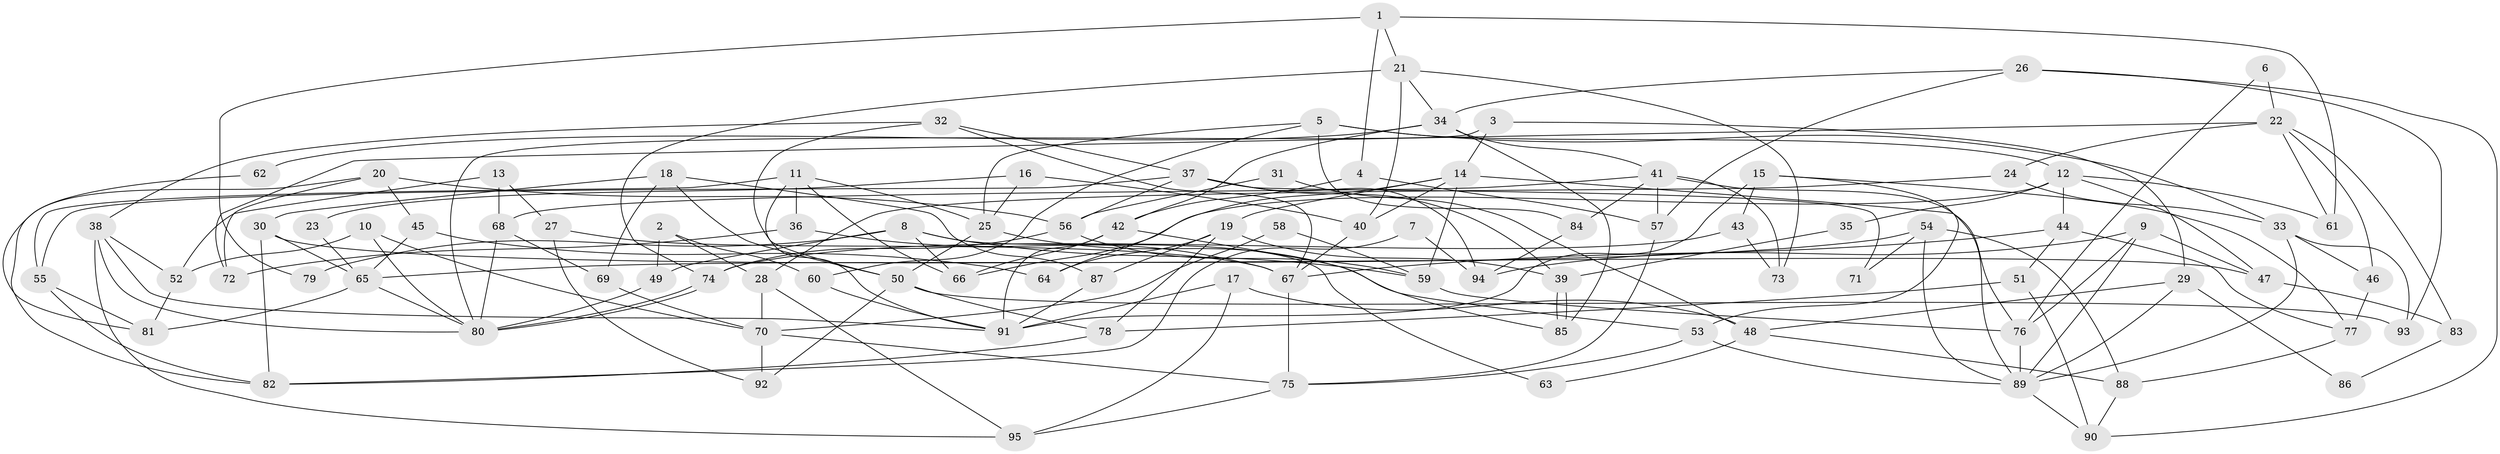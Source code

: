 // Generated by graph-tools (version 1.1) at 2025/15/03/09/25 04:15:16]
// undirected, 95 vertices, 190 edges
graph export_dot {
graph [start="1"]
  node [color=gray90,style=filled];
  1;
  2;
  3;
  4;
  5;
  6;
  7;
  8;
  9;
  10;
  11;
  12;
  13;
  14;
  15;
  16;
  17;
  18;
  19;
  20;
  21;
  22;
  23;
  24;
  25;
  26;
  27;
  28;
  29;
  30;
  31;
  32;
  33;
  34;
  35;
  36;
  37;
  38;
  39;
  40;
  41;
  42;
  43;
  44;
  45;
  46;
  47;
  48;
  49;
  50;
  51;
  52;
  53;
  54;
  55;
  56;
  57;
  58;
  59;
  60;
  61;
  62;
  63;
  64;
  65;
  66;
  67;
  68;
  69;
  70;
  71;
  72;
  73;
  74;
  75;
  76;
  77;
  78;
  79;
  80;
  81;
  82;
  83;
  84;
  85;
  86;
  87;
  88;
  89;
  90;
  91;
  92;
  93;
  94;
  95;
  1 -- 4;
  1 -- 21;
  1 -- 61;
  1 -- 79;
  2 -- 28;
  2 -- 60;
  2 -- 49;
  3 -- 29;
  3 -- 80;
  3 -- 14;
  4 -- 57;
  4 -- 42;
  5 -- 33;
  5 -- 25;
  5 -- 12;
  5 -- 60;
  5 -- 84;
  6 -- 22;
  6 -- 76;
  7 -- 94;
  7 -- 82;
  8 -- 59;
  8 -- 49;
  8 -- 63;
  8 -- 66;
  8 -- 79;
  9 -- 94;
  9 -- 89;
  9 -- 47;
  9 -- 76;
  10 -- 70;
  10 -- 80;
  10 -- 52;
  11 -- 25;
  11 -- 66;
  11 -- 36;
  11 -- 55;
  11 -- 91;
  12 -- 66;
  12 -- 35;
  12 -- 44;
  12 -- 47;
  12 -- 61;
  13 -- 27;
  13 -- 52;
  13 -- 68;
  14 -- 76;
  14 -- 19;
  14 -- 40;
  14 -- 59;
  14 -- 64;
  15 -- 77;
  15 -- 91;
  15 -- 43;
  15 -- 53;
  16 -- 40;
  16 -- 25;
  16 -- 23;
  17 -- 91;
  17 -- 95;
  17 -- 48;
  18 -- 87;
  18 -- 30;
  18 -- 50;
  18 -- 69;
  19 -- 39;
  19 -- 64;
  19 -- 78;
  19 -- 87;
  20 -- 45;
  20 -- 82;
  20 -- 56;
  20 -- 72;
  21 -- 40;
  21 -- 74;
  21 -- 34;
  21 -- 73;
  22 -- 61;
  22 -- 72;
  22 -- 24;
  22 -- 46;
  22 -- 83;
  23 -- 65;
  24 -- 33;
  24 -- 28;
  25 -- 53;
  25 -- 50;
  26 -- 93;
  26 -- 34;
  26 -- 57;
  26 -- 90;
  27 -- 67;
  27 -- 92;
  28 -- 70;
  28 -- 95;
  29 -- 48;
  29 -- 89;
  29 -- 86;
  30 -- 47;
  30 -- 65;
  30 -- 82;
  31 -- 48;
  31 -- 56;
  32 -- 38;
  32 -- 37;
  32 -- 50;
  32 -- 67;
  33 -- 89;
  33 -- 46;
  33 -- 93;
  34 -- 85;
  34 -- 41;
  34 -- 42;
  34 -- 62;
  35 -- 39;
  36 -- 67;
  36 -- 72;
  37 -- 56;
  37 -- 55;
  37 -- 39;
  37 -- 71;
  37 -- 94;
  38 -- 80;
  38 -- 95;
  38 -- 52;
  38 -- 91;
  39 -- 85;
  39 -- 85;
  40 -- 67;
  41 -- 73;
  41 -- 57;
  41 -- 68;
  41 -- 84;
  41 -- 89;
  42 -- 91;
  42 -- 66;
  42 -- 85;
  43 -- 74;
  43 -- 73;
  44 -- 51;
  44 -- 67;
  44 -- 77;
  45 -- 64;
  45 -- 65;
  46 -- 77;
  47 -- 83;
  48 -- 88;
  48 -- 63;
  49 -- 80;
  50 -- 78;
  50 -- 92;
  50 -- 93;
  51 -- 78;
  51 -- 90;
  52 -- 81;
  53 -- 75;
  53 -- 89;
  54 -- 89;
  54 -- 65;
  54 -- 71;
  54 -- 88;
  55 -- 82;
  55 -- 81;
  56 -- 59;
  56 -- 74;
  57 -- 75;
  58 -- 59;
  58 -- 70;
  59 -- 76;
  60 -- 91;
  62 -- 81;
  65 -- 81;
  65 -- 80;
  67 -- 75;
  68 -- 69;
  68 -- 80;
  69 -- 70;
  70 -- 75;
  70 -- 92;
  74 -- 80;
  74 -- 80;
  75 -- 95;
  76 -- 89;
  77 -- 88;
  78 -- 82;
  83 -- 86;
  84 -- 94;
  87 -- 91;
  88 -- 90;
  89 -- 90;
}
